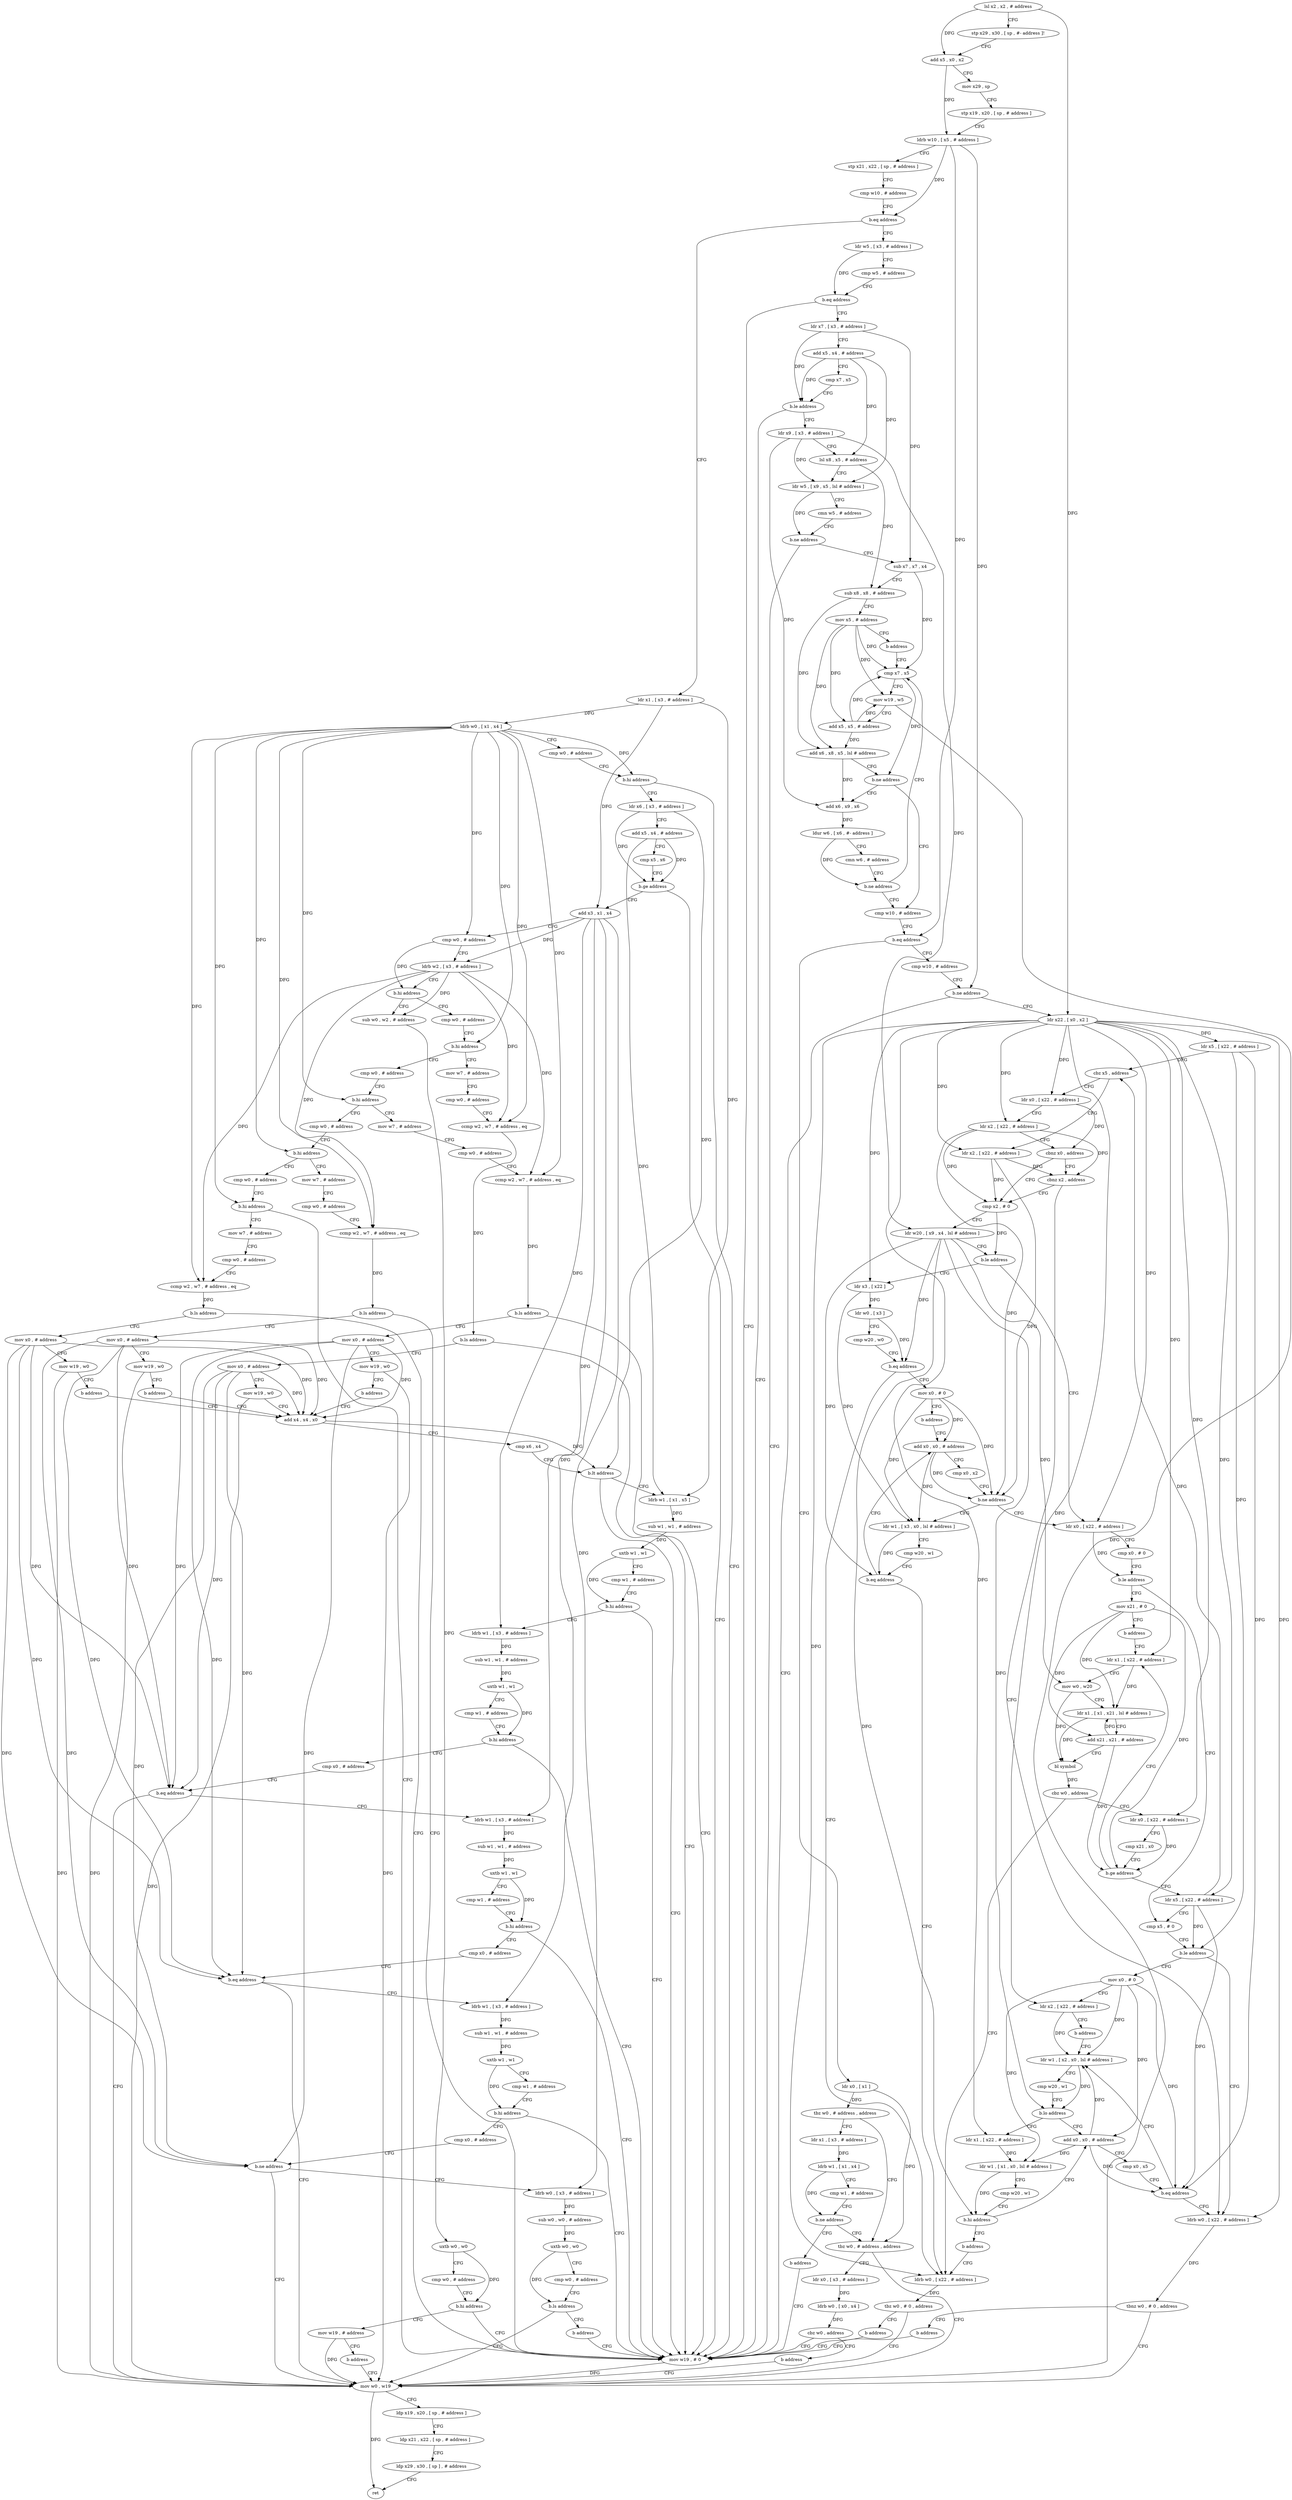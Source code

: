digraph "func" {
"4368952" [label = "lsl x2 , x2 , # address" ]
"4368956" [label = "stp x29 , x30 , [ sp , #- address ]!" ]
"4368960" [label = "add x5 , x0 , x2" ]
"4368964" [label = "mov x29 , sp" ]
"4368968" [label = "stp x19 , x20 , [ sp , # address ]" ]
"4368972" [label = "ldrb w10 , [ x5 , # address ]" ]
"4368976" [label = "stp x21 , x22 , [ sp , # address ]" ]
"4368980" [label = "cmp w10 , # address" ]
"4368984" [label = "b.eq address" ]
"4369208" [label = "ldr x1 , [ x3 , # address ]" ]
"4368988" [label = "ldr w5 , [ x3 , # address ]" ]
"4369212" [label = "ldrb w0 , [ x1 , x4 ]" ]
"4369216" [label = "cmp w0 , # address" ]
"4369220" [label = "b.hi address" ]
"4369376" [label = "ldr x6 , [ x3 , # address ]" ]
"4369224" [label = "mov w19 , # 0" ]
"4368992" [label = "cmp w5 , # address" ]
"4368996" [label = "b.eq address" ]
"4369000" [label = "ldr x7 , [ x3 , # address ]" ]
"4369380" [label = "add x5 , x4 , # address" ]
"4369384" [label = "cmp x5 , x6" ]
"4369388" [label = "b.ge address" ]
"4369392" [label = "add x3 , x1 , x4" ]
"4369228" [label = "mov w0 , w19" ]
"4369004" [label = "add x5 , x4 , # address" ]
"4369008" [label = "cmp x7 , x5" ]
"4369012" [label = "b.le address" ]
"4369016" [label = "ldr x9 , [ x3 , # address ]" ]
"4369396" [label = "cmp w0 , # address" ]
"4369400" [label = "ldrb w2 , [ x3 , # address ]" ]
"4369404" [label = "b.hi address" ]
"4369500" [label = "cmp w0 , # address" ]
"4369408" [label = "sub w0 , w2 , # address" ]
"4369020" [label = "lsl x8 , x5 , # address" ]
"4369024" [label = "ldr w5 , [ x9 , x5 , lsl # address ]" ]
"4369028" [label = "cmn w5 , # address" ]
"4369032" [label = "b.ne address" ]
"4369036" [label = "sub x7 , x7 , x4" ]
"4369504" [label = "b.hi address" ]
"4369672" [label = "cmp w0 , # address" ]
"4369508" [label = "mov w7 , # address" ]
"4369412" [label = "uxtb w0 , w0" ]
"4369416" [label = "cmp w0 , # address" ]
"4369420" [label = "b.hi address" ]
"4369424" [label = "mov w19 , # address" ]
"4369040" [label = "sub x8 , x8 , # address" ]
"4369044" [label = "mov x5 , # address" ]
"4369048" [label = "b address" ]
"4369072" [label = "cmp x7 , x5" ]
"4369676" [label = "b.hi address" ]
"4369708" [label = "cmp w0 , # address" ]
"4369680" [label = "mov w7 , # address" ]
"4369512" [label = "cmp w0 , # address" ]
"4369516" [label = "ccmp w2 , w7 , # address , eq" ]
"4369520" [label = "b.ls address" ]
"4369524" [label = "mov x0 , # address" ]
"4369428" [label = "b address" ]
"4369076" [label = "mov w19 , w5" ]
"4369080" [label = "add x5 , x5 , # address" ]
"4369084" [label = "add x6 , x8 , x5 , lsl # address" ]
"4369088" [label = "b.ne address" ]
"4369056" [label = "add x6 , x9 , x6" ]
"4369092" [label = "cmp w10 , # address" ]
"4369712" [label = "b.hi address" ]
"4369744" [label = "cmp w0 , # address" ]
"4369716" [label = "mov w7 , # address" ]
"4369684" [label = "cmp w0 , # address" ]
"4369688" [label = "ccmp w2 , w7 , # address , eq" ]
"4369692" [label = "b.ls address" ]
"4369696" [label = "mov x0 , # address" ]
"4369528" [label = "mov w19 , w0" ]
"4369532" [label = "add x4 , x4 , x0" ]
"4369232" [label = "ldp x19 , x20 , [ sp , # address ]" ]
"4369236" [label = "ldp x21 , x22 , [ sp , # address ]" ]
"4369240" [label = "ldp x29 , x30 , [ sp ] , # address" ]
"4369244" [label = "ret" ]
"4369060" [label = "ldur w6 , [ x6 , #- address ]" ]
"4369064" [label = "cmn w6 , # address" ]
"4369068" [label = "b.ne address" ]
"4369096" [label = "b.eq address" ]
"4369248" [label = "ldr x0 , [ x1 ]" ]
"4369100" [label = "cmp w10 , # address" ]
"4369748" [label = "b.hi address" ]
"4369752" [label = "mov w7 , # address" ]
"4369720" [label = "cmp w0 , # address" ]
"4369724" [label = "ccmp w2 , w7 , # address , eq" ]
"4369728" [label = "b.ls address" ]
"4369732" [label = "mov x0 , # address" ]
"4369700" [label = "mov w19 , w0" ]
"4369704" [label = "b address" ]
"4369544" [label = "ldrb w1 , [ x1 , x5 ]" ]
"4369548" [label = "sub w1 , w1 , # address" ]
"4369552" [label = "uxtb w1 , w1" ]
"4369556" [label = "cmp w1 , # address" ]
"4369560" [label = "b.hi address" ]
"4369564" [label = "ldrb w1 , [ x3 , # address ]" ]
"4369252" [label = "tbz w0 , # address , address" ]
"4369280" [label = "ldr x1 , [ x3 , # address ]" ]
"4369256" [label = "tbz w0 , # address , address" ]
"4369104" [label = "b.ne address" ]
"4369108" [label = "ldr x22 , [ x0 , x2 ]" ]
"4369756" [label = "cmp w0 , # address" ]
"4369760" [label = "ccmp w2 , w7 , # address , eq" ]
"4369764" [label = "b.ls address" ]
"4369768" [label = "mov x0 , # address" ]
"4369736" [label = "mov w19 , w0" ]
"4369740" [label = "b address" ]
"4369536" [label = "cmp x6 , x4" ]
"4369540" [label = "b.lt address" ]
"4369568" [label = "sub w1 , w1 , # address" ]
"4369572" [label = "uxtb w1 , w1" ]
"4369576" [label = "cmp w1 , # address" ]
"4369580" [label = "b.hi address" ]
"4369584" [label = "cmp x0 , # address" ]
"4369284" [label = "ldrb w1 , [ x1 , x4 ]" ]
"4369288" [label = "cmp w1 , # address" ]
"4369292" [label = "b.ne address" ]
"4369296" [label = "b address" ]
"4369260" [label = "ldr x0 , [ x3 , # address ]" ]
"4369112" [label = "ldr x5 , [ x22 , # address ]" ]
"4369116" [label = "cbz x5 , address" ]
"4369300" [label = "ldr x0 , [ x22 , # address ]" ]
"4369120" [label = "ldr x2 , [ x22 , # address ]" ]
"4369772" [label = "mov w19 , w0" ]
"4369776" [label = "b address" ]
"4369588" [label = "b.eq address" ]
"4369592" [label = "ldrb w1 , [ x3 , # address ]" ]
"4369264" [label = "ldrb w0 , [ x0 , x4 ]" ]
"4369268" [label = "cbz w0 , address" ]
"4369272" [label = "b address" ]
"4369304" [label = "ldr x2 , [ x22 , # address ]" ]
"4369308" [label = "cbnz x0 , address" ]
"4369124" [label = "cmp x2 , # 0" ]
"4369312" [label = "cbnz x2 , address" ]
"4369596" [label = "sub w1 , w1 , # address" ]
"4369600" [label = "uxtb w1 , w1" ]
"4369604" [label = "cmp w1 , # address" ]
"4369608" [label = "b.hi address" ]
"4369612" [label = "cmp x0 , # address" ]
"4369128" [label = "ldr w20 , [ x9 , x4 , lsl # address ]" ]
"4369132" [label = "b.le address" ]
"4369184" [label = "ldr x0 , [ x22 , # address ]" ]
"4369136" [label = "ldr x3 , [ x22 ]" ]
"4369316" [label = "ldrb w0 , [ x22 , # address ]" ]
"4369188" [label = "cmp x0 , # 0" ]
"4369192" [label = "b.le address" ]
"4369436" [label = "cmp x5 , # 0" ]
"4369196" [label = "mov x21 , # 0" ]
"4369140" [label = "ldr w0 , [ x3 ]" ]
"4369144" [label = "cmp w20 , w0" ]
"4369148" [label = "b.eq address" ]
"4369364" [label = "ldrb w0 , [ x22 , # address ]" ]
"4369152" [label = "mov x0 , # 0" ]
"4369616" [label = "b.eq address" ]
"4369620" [label = "ldrb w1 , [ x3 , # address ]" ]
"4369320" [label = "tbnz w0 , # 0 , address" ]
"4369324" [label = "b address" ]
"4369440" [label = "b.le address" ]
"4369444" [label = "mov x0 , # 0" ]
"4369200" [label = "b address" ]
"4369340" [label = "ldr x1 , [ x22 , # address ]" ]
"4369368" [label = "tbz w0 , # 0 , address" ]
"4369372" [label = "b address" ]
"4369156" [label = "b address" ]
"4369172" [label = "add x0 , x0 , # address" ]
"4369624" [label = "sub w1 , w1 , # address" ]
"4369628" [label = "uxtb w1 , w1" ]
"4369632" [label = "cmp w1 , # address" ]
"4369636" [label = "b.hi address" ]
"4369640" [label = "cmp x0 , # address" ]
"4369448" [label = "ldr x2 , [ x22 , # address ]" ]
"4369452" [label = "b address" ]
"4369468" [label = "ldr w1 , [ x2 , x0 , lsl # address ]" ]
"4369344" [label = "mov w0 , w20" ]
"4369348" [label = "ldr x1 , [ x1 , x21 , lsl # address ]" ]
"4369352" [label = "add x21 , x21 , # address" ]
"4369356" [label = "bl symbol" ]
"4369360" [label = "cbz w0 , address" ]
"4369328" [label = "ldr x0 , [ x22 , # address ]" ]
"4369176" [label = "cmp x0 , x2" ]
"4369180" [label = "b.ne address" ]
"4369160" [label = "ldr w1 , [ x3 , x0 , lsl # address ]" ]
"4369644" [label = "b.ne address" ]
"4369648" [label = "ldrb w0 , [ x3 , # address ]" ]
"4369472" [label = "cmp w20 , w1" ]
"4369476" [label = "b.lo address" ]
"4369456" [label = "add x0 , x0 , # address" ]
"4369480" [label = "ldr x1 , [ x22 , # address ]" ]
"4369332" [label = "cmp x21 , x0" ]
"4369336" [label = "b.ge address" ]
"4369432" [label = "ldr x5 , [ x22 , # address ]" ]
"4369164" [label = "cmp w20 , w1" ]
"4369168" [label = "b.eq address" ]
"4369652" [label = "sub w0 , w0 , # address" ]
"4369656" [label = "uxtb w0 , w0" ]
"4369660" [label = "cmp w0 , # address" ]
"4369664" [label = "b.ls address" ]
"4369668" [label = "b address" ]
"4369460" [label = "cmp x0 , x5" ]
"4369464" [label = "b.eq address" ]
"4369484" [label = "ldr w1 , [ x1 , x0 , lsl # address ]" ]
"4369488" [label = "cmp w20 , w1" ]
"4369492" [label = "b.hi address" ]
"4369496" [label = "b address" ]
"4368952" -> "4368956" [ label = "CFG" ]
"4368952" -> "4368960" [ label = "DFG" ]
"4368952" -> "4369108" [ label = "DFG" ]
"4368956" -> "4368960" [ label = "CFG" ]
"4368960" -> "4368964" [ label = "CFG" ]
"4368960" -> "4368972" [ label = "DFG" ]
"4368964" -> "4368968" [ label = "CFG" ]
"4368968" -> "4368972" [ label = "CFG" ]
"4368972" -> "4368976" [ label = "CFG" ]
"4368972" -> "4368984" [ label = "DFG" ]
"4368972" -> "4369096" [ label = "DFG" ]
"4368972" -> "4369104" [ label = "DFG" ]
"4368976" -> "4368980" [ label = "CFG" ]
"4368980" -> "4368984" [ label = "CFG" ]
"4368984" -> "4369208" [ label = "CFG" ]
"4368984" -> "4368988" [ label = "CFG" ]
"4369208" -> "4369212" [ label = "DFG" ]
"4369208" -> "4369392" [ label = "DFG" ]
"4369208" -> "4369544" [ label = "DFG" ]
"4368988" -> "4368992" [ label = "CFG" ]
"4368988" -> "4368996" [ label = "DFG" ]
"4369212" -> "4369216" [ label = "CFG" ]
"4369212" -> "4369220" [ label = "DFG" ]
"4369212" -> "4369396" [ label = "DFG" ]
"4369212" -> "4369504" [ label = "DFG" ]
"4369212" -> "4369676" [ label = "DFG" ]
"4369212" -> "4369516" [ label = "DFG" ]
"4369212" -> "4369712" [ label = "DFG" ]
"4369212" -> "4369688" [ label = "DFG" ]
"4369212" -> "4369748" [ label = "DFG" ]
"4369212" -> "4369724" [ label = "DFG" ]
"4369212" -> "4369760" [ label = "DFG" ]
"4369216" -> "4369220" [ label = "CFG" ]
"4369220" -> "4369376" [ label = "CFG" ]
"4369220" -> "4369224" [ label = "CFG" ]
"4369376" -> "4369380" [ label = "CFG" ]
"4369376" -> "4369388" [ label = "DFG" ]
"4369376" -> "4369540" [ label = "DFG" ]
"4369224" -> "4369228" [ label = "DFG" ]
"4368992" -> "4368996" [ label = "CFG" ]
"4368996" -> "4369224" [ label = "CFG" ]
"4368996" -> "4369000" [ label = "CFG" ]
"4369000" -> "4369004" [ label = "CFG" ]
"4369000" -> "4369012" [ label = "DFG" ]
"4369000" -> "4369036" [ label = "DFG" ]
"4369380" -> "4369384" [ label = "CFG" ]
"4369380" -> "4369388" [ label = "DFG" ]
"4369380" -> "4369544" [ label = "DFG" ]
"4369384" -> "4369388" [ label = "CFG" ]
"4369388" -> "4369224" [ label = "CFG" ]
"4369388" -> "4369392" [ label = "CFG" ]
"4369392" -> "4369396" [ label = "CFG" ]
"4369392" -> "4369400" [ label = "DFG" ]
"4369392" -> "4369564" [ label = "DFG" ]
"4369392" -> "4369592" [ label = "DFG" ]
"4369392" -> "4369620" [ label = "DFG" ]
"4369392" -> "4369648" [ label = "DFG" ]
"4369228" -> "4369232" [ label = "CFG" ]
"4369228" -> "4369244" [ label = "DFG" ]
"4369004" -> "4369008" [ label = "CFG" ]
"4369004" -> "4369012" [ label = "DFG" ]
"4369004" -> "4369020" [ label = "DFG" ]
"4369004" -> "4369024" [ label = "DFG" ]
"4369008" -> "4369012" [ label = "CFG" ]
"4369012" -> "4369224" [ label = "CFG" ]
"4369012" -> "4369016" [ label = "CFG" ]
"4369016" -> "4369020" [ label = "CFG" ]
"4369016" -> "4369024" [ label = "DFG" ]
"4369016" -> "4369056" [ label = "DFG" ]
"4369016" -> "4369128" [ label = "DFG" ]
"4369396" -> "4369400" [ label = "CFG" ]
"4369396" -> "4369404" [ label = "DFG" ]
"4369400" -> "4369404" [ label = "CFG" ]
"4369400" -> "4369408" [ label = "DFG" ]
"4369400" -> "4369516" [ label = "DFG" ]
"4369400" -> "4369688" [ label = "DFG" ]
"4369400" -> "4369724" [ label = "DFG" ]
"4369400" -> "4369760" [ label = "DFG" ]
"4369404" -> "4369500" [ label = "CFG" ]
"4369404" -> "4369408" [ label = "CFG" ]
"4369500" -> "4369504" [ label = "CFG" ]
"4369408" -> "4369412" [ label = "DFG" ]
"4369020" -> "4369024" [ label = "CFG" ]
"4369020" -> "4369040" [ label = "DFG" ]
"4369024" -> "4369028" [ label = "CFG" ]
"4369024" -> "4369032" [ label = "DFG" ]
"4369028" -> "4369032" [ label = "CFG" ]
"4369032" -> "4369224" [ label = "CFG" ]
"4369032" -> "4369036" [ label = "CFG" ]
"4369036" -> "4369040" [ label = "CFG" ]
"4369036" -> "4369072" [ label = "DFG" ]
"4369504" -> "4369672" [ label = "CFG" ]
"4369504" -> "4369508" [ label = "CFG" ]
"4369672" -> "4369676" [ label = "CFG" ]
"4369508" -> "4369512" [ label = "CFG" ]
"4369412" -> "4369416" [ label = "CFG" ]
"4369412" -> "4369420" [ label = "DFG" ]
"4369416" -> "4369420" [ label = "CFG" ]
"4369420" -> "4369224" [ label = "CFG" ]
"4369420" -> "4369424" [ label = "CFG" ]
"4369424" -> "4369428" [ label = "CFG" ]
"4369424" -> "4369228" [ label = "DFG" ]
"4369040" -> "4369044" [ label = "CFG" ]
"4369040" -> "4369084" [ label = "DFG" ]
"4369044" -> "4369048" [ label = "CFG" ]
"4369044" -> "4369072" [ label = "DFG" ]
"4369044" -> "4369076" [ label = "DFG" ]
"4369044" -> "4369080" [ label = "DFG" ]
"4369044" -> "4369084" [ label = "DFG" ]
"4369048" -> "4369072" [ label = "CFG" ]
"4369072" -> "4369076" [ label = "CFG" ]
"4369072" -> "4369088" [ label = "DFG" ]
"4369676" -> "4369708" [ label = "CFG" ]
"4369676" -> "4369680" [ label = "CFG" ]
"4369708" -> "4369712" [ label = "CFG" ]
"4369680" -> "4369684" [ label = "CFG" ]
"4369512" -> "4369516" [ label = "CFG" ]
"4369516" -> "4369520" [ label = "DFG" ]
"4369520" -> "4369224" [ label = "CFG" ]
"4369520" -> "4369524" [ label = "CFG" ]
"4369524" -> "4369528" [ label = "CFG" ]
"4369524" -> "4369532" [ label = "DFG" ]
"4369524" -> "4369588" [ label = "DFG" ]
"4369524" -> "4369616" [ label = "DFG" ]
"4369524" -> "4369644" [ label = "DFG" ]
"4369428" -> "4369228" [ label = "CFG" ]
"4369076" -> "4369080" [ label = "CFG" ]
"4369076" -> "4369228" [ label = "DFG" ]
"4369080" -> "4369084" [ label = "DFG" ]
"4369080" -> "4369072" [ label = "DFG" ]
"4369080" -> "4369076" [ label = "DFG" ]
"4369084" -> "4369088" [ label = "CFG" ]
"4369084" -> "4369056" [ label = "DFG" ]
"4369088" -> "4369056" [ label = "CFG" ]
"4369088" -> "4369092" [ label = "CFG" ]
"4369056" -> "4369060" [ label = "DFG" ]
"4369092" -> "4369096" [ label = "CFG" ]
"4369712" -> "4369744" [ label = "CFG" ]
"4369712" -> "4369716" [ label = "CFG" ]
"4369744" -> "4369748" [ label = "CFG" ]
"4369716" -> "4369720" [ label = "CFG" ]
"4369684" -> "4369688" [ label = "CFG" ]
"4369688" -> "4369692" [ label = "DFG" ]
"4369692" -> "4369224" [ label = "CFG" ]
"4369692" -> "4369696" [ label = "CFG" ]
"4369696" -> "4369700" [ label = "CFG" ]
"4369696" -> "4369532" [ label = "DFG" ]
"4369696" -> "4369588" [ label = "DFG" ]
"4369696" -> "4369616" [ label = "DFG" ]
"4369696" -> "4369644" [ label = "DFG" ]
"4369528" -> "4369532" [ label = "CFG" ]
"4369528" -> "4369228" [ label = "DFG" ]
"4369532" -> "4369536" [ label = "CFG" ]
"4369532" -> "4369540" [ label = "DFG" ]
"4369232" -> "4369236" [ label = "CFG" ]
"4369236" -> "4369240" [ label = "CFG" ]
"4369240" -> "4369244" [ label = "CFG" ]
"4369060" -> "4369064" [ label = "CFG" ]
"4369060" -> "4369068" [ label = "DFG" ]
"4369064" -> "4369068" [ label = "CFG" ]
"4369068" -> "4369092" [ label = "CFG" ]
"4369068" -> "4369072" [ label = "CFG" ]
"4369096" -> "4369248" [ label = "CFG" ]
"4369096" -> "4369100" [ label = "CFG" ]
"4369248" -> "4369252" [ label = "DFG" ]
"4369248" -> "4369256" [ label = "DFG" ]
"4369100" -> "4369104" [ label = "CFG" ]
"4369748" -> "4369224" [ label = "CFG" ]
"4369748" -> "4369752" [ label = "CFG" ]
"4369752" -> "4369756" [ label = "CFG" ]
"4369720" -> "4369724" [ label = "CFG" ]
"4369724" -> "4369728" [ label = "DFG" ]
"4369728" -> "4369224" [ label = "CFG" ]
"4369728" -> "4369732" [ label = "CFG" ]
"4369732" -> "4369736" [ label = "CFG" ]
"4369732" -> "4369532" [ label = "DFG" ]
"4369732" -> "4369588" [ label = "DFG" ]
"4369732" -> "4369616" [ label = "DFG" ]
"4369732" -> "4369644" [ label = "DFG" ]
"4369700" -> "4369704" [ label = "CFG" ]
"4369700" -> "4369228" [ label = "DFG" ]
"4369704" -> "4369532" [ label = "CFG" ]
"4369544" -> "4369548" [ label = "DFG" ]
"4369548" -> "4369552" [ label = "DFG" ]
"4369552" -> "4369556" [ label = "CFG" ]
"4369552" -> "4369560" [ label = "DFG" ]
"4369556" -> "4369560" [ label = "CFG" ]
"4369560" -> "4369224" [ label = "CFG" ]
"4369560" -> "4369564" [ label = "CFG" ]
"4369564" -> "4369568" [ label = "DFG" ]
"4369252" -> "4369280" [ label = "CFG" ]
"4369252" -> "4369256" [ label = "CFG" ]
"4369280" -> "4369284" [ label = "DFG" ]
"4369256" -> "4369228" [ label = "CFG" ]
"4369256" -> "4369260" [ label = "CFG" ]
"4369104" -> "4369224" [ label = "CFG" ]
"4369104" -> "4369108" [ label = "CFG" ]
"4369108" -> "4369112" [ label = "DFG" ]
"4369108" -> "4369300" [ label = "DFG" ]
"4369108" -> "4369304" [ label = "DFG" ]
"4369108" -> "4369120" [ label = "DFG" ]
"4369108" -> "4369184" [ label = "DFG" ]
"4369108" -> "4369136" [ label = "DFG" ]
"4369108" -> "4369316" [ label = "DFG" ]
"4369108" -> "4369364" [ label = "DFG" ]
"4369108" -> "4369448" [ label = "DFG" ]
"4369108" -> "4369340" [ label = "DFG" ]
"4369108" -> "4369328" [ label = "DFG" ]
"4369108" -> "4369480" [ label = "DFG" ]
"4369108" -> "4369432" [ label = "DFG" ]
"4369756" -> "4369760" [ label = "CFG" ]
"4369760" -> "4369764" [ label = "DFG" ]
"4369764" -> "4369224" [ label = "CFG" ]
"4369764" -> "4369768" [ label = "CFG" ]
"4369768" -> "4369772" [ label = "CFG" ]
"4369768" -> "4369532" [ label = "DFG" ]
"4369768" -> "4369588" [ label = "DFG" ]
"4369768" -> "4369616" [ label = "DFG" ]
"4369768" -> "4369644" [ label = "DFG" ]
"4369736" -> "4369740" [ label = "CFG" ]
"4369736" -> "4369228" [ label = "DFG" ]
"4369740" -> "4369532" [ label = "CFG" ]
"4369536" -> "4369540" [ label = "CFG" ]
"4369540" -> "4369224" [ label = "CFG" ]
"4369540" -> "4369544" [ label = "CFG" ]
"4369568" -> "4369572" [ label = "DFG" ]
"4369572" -> "4369576" [ label = "CFG" ]
"4369572" -> "4369580" [ label = "DFG" ]
"4369576" -> "4369580" [ label = "CFG" ]
"4369580" -> "4369224" [ label = "CFG" ]
"4369580" -> "4369584" [ label = "CFG" ]
"4369584" -> "4369588" [ label = "CFG" ]
"4369284" -> "4369288" [ label = "CFG" ]
"4369284" -> "4369292" [ label = "DFG" ]
"4369288" -> "4369292" [ label = "CFG" ]
"4369292" -> "4369256" [ label = "CFG" ]
"4369292" -> "4369296" [ label = "CFG" ]
"4369296" -> "4369224" [ label = "CFG" ]
"4369260" -> "4369264" [ label = "DFG" ]
"4369112" -> "4369116" [ label = "DFG" ]
"4369112" -> "4369440" [ label = "DFG" ]
"4369112" -> "4369464" [ label = "DFG" ]
"4369116" -> "4369300" [ label = "CFG" ]
"4369116" -> "4369120" [ label = "CFG" ]
"4369300" -> "4369304" [ label = "CFG" ]
"4369300" -> "4369308" [ label = "DFG" ]
"4369120" -> "4369124" [ label = "DFG" ]
"4369120" -> "4369312" [ label = "DFG" ]
"4369120" -> "4369180" [ label = "DFG" ]
"4369772" -> "4369776" [ label = "CFG" ]
"4369772" -> "4369228" [ label = "DFG" ]
"4369776" -> "4369532" [ label = "CFG" ]
"4369588" -> "4369228" [ label = "CFG" ]
"4369588" -> "4369592" [ label = "CFG" ]
"4369592" -> "4369596" [ label = "DFG" ]
"4369264" -> "4369268" [ label = "DFG" ]
"4369268" -> "4369224" [ label = "CFG" ]
"4369268" -> "4369272" [ label = "CFG" ]
"4369272" -> "4369228" [ label = "CFG" ]
"4369304" -> "4369308" [ label = "CFG" ]
"4369304" -> "4369124" [ label = "DFG" ]
"4369304" -> "4369312" [ label = "DFG" ]
"4369304" -> "4369180" [ label = "DFG" ]
"4369308" -> "4369124" [ label = "CFG" ]
"4369308" -> "4369312" [ label = "CFG" ]
"4369124" -> "4369128" [ label = "CFG" ]
"4369124" -> "4369132" [ label = "DFG" ]
"4369312" -> "4369124" [ label = "CFG" ]
"4369312" -> "4369316" [ label = "CFG" ]
"4369596" -> "4369600" [ label = "DFG" ]
"4369600" -> "4369604" [ label = "CFG" ]
"4369600" -> "4369608" [ label = "DFG" ]
"4369604" -> "4369608" [ label = "CFG" ]
"4369608" -> "4369224" [ label = "CFG" ]
"4369608" -> "4369612" [ label = "CFG" ]
"4369612" -> "4369616" [ label = "CFG" ]
"4369128" -> "4369132" [ label = "CFG" ]
"4369128" -> "4369148" [ label = "DFG" ]
"4369128" -> "4369344" [ label = "DFG" ]
"4369128" -> "4369476" [ label = "DFG" ]
"4369128" -> "4369168" [ label = "DFG" ]
"4369128" -> "4369492" [ label = "DFG" ]
"4369132" -> "4369184" [ label = "CFG" ]
"4369132" -> "4369136" [ label = "CFG" ]
"4369184" -> "4369188" [ label = "CFG" ]
"4369184" -> "4369192" [ label = "DFG" ]
"4369136" -> "4369140" [ label = "DFG" ]
"4369136" -> "4369160" [ label = "DFG" ]
"4369316" -> "4369320" [ label = "DFG" ]
"4369188" -> "4369192" [ label = "CFG" ]
"4369192" -> "4369436" [ label = "CFG" ]
"4369192" -> "4369196" [ label = "CFG" ]
"4369436" -> "4369440" [ label = "CFG" ]
"4369196" -> "4369200" [ label = "CFG" ]
"4369196" -> "4369348" [ label = "DFG" ]
"4369196" -> "4369352" [ label = "DFG" ]
"4369196" -> "4369336" [ label = "DFG" ]
"4369140" -> "4369144" [ label = "CFG" ]
"4369140" -> "4369148" [ label = "DFG" ]
"4369144" -> "4369148" [ label = "CFG" ]
"4369148" -> "4369364" [ label = "CFG" ]
"4369148" -> "4369152" [ label = "CFG" ]
"4369364" -> "4369368" [ label = "DFG" ]
"4369152" -> "4369156" [ label = "CFG" ]
"4369152" -> "4369172" [ label = "DFG" ]
"4369152" -> "4369180" [ label = "DFG" ]
"4369152" -> "4369160" [ label = "DFG" ]
"4369616" -> "4369228" [ label = "CFG" ]
"4369616" -> "4369620" [ label = "CFG" ]
"4369620" -> "4369624" [ label = "DFG" ]
"4369320" -> "4369228" [ label = "CFG" ]
"4369320" -> "4369324" [ label = "CFG" ]
"4369324" -> "4369224" [ label = "CFG" ]
"4369440" -> "4369316" [ label = "CFG" ]
"4369440" -> "4369444" [ label = "CFG" ]
"4369444" -> "4369448" [ label = "CFG" ]
"4369444" -> "4369468" [ label = "DFG" ]
"4369444" -> "4369456" [ label = "DFG" ]
"4369444" -> "4369464" [ label = "DFG" ]
"4369444" -> "4369484" [ label = "DFG" ]
"4369200" -> "4369340" [ label = "CFG" ]
"4369340" -> "4369344" [ label = "CFG" ]
"4369340" -> "4369348" [ label = "DFG" ]
"4369368" -> "4369228" [ label = "CFG" ]
"4369368" -> "4369372" [ label = "CFG" ]
"4369372" -> "4369224" [ label = "CFG" ]
"4369156" -> "4369172" [ label = "CFG" ]
"4369172" -> "4369176" [ label = "CFG" ]
"4369172" -> "4369180" [ label = "DFG" ]
"4369172" -> "4369160" [ label = "DFG" ]
"4369624" -> "4369628" [ label = "DFG" ]
"4369628" -> "4369632" [ label = "CFG" ]
"4369628" -> "4369636" [ label = "DFG" ]
"4369632" -> "4369636" [ label = "CFG" ]
"4369636" -> "4369224" [ label = "CFG" ]
"4369636" -> "4369640" [ label = "CFG" ]
"4369640" -> "4369644" [ label = "CFG" ]
"4369448" -> "4369452" [ label = "CFG" ]
"4369448" -> "4369468" [ label = "DFG" ]
"4369452" -> "4369468" [ label = "CFG" ]
"4369468" -> "4369472" [ label = "CFG" ]
"4369468" -> "4369476" [ label = "DFG" ]
"4369344" -> "4369348" [ label = "CFG" ]
"4369344" -> "4369356" [ label = "DFG" ]
"4369348" -> "4369352" [ label = "CFG" ]
"4369348" -> "4369356" [ label = "DFG" ]
"4369352" -> "4369356" [ label = "CFG" ]
"4369352" -> "4369348" [ label = "DFG" ]
"4369352" -> "4369336" [ label = "DFG" ]
"4369356" -> "4369360" [ label = "DFG" ]
"4369360" -> "4369328" [ label = "CFG" ]
"4369360" -> "4369364" [ label = "CFG" ]
"4369328" -> "4369332" [ label = "CFG" ]
"4369328" -> "4369336" [ label = "DFG" ]
"4369176" -> "4369180" [ label = "CFG" ]
"4369180" -> "4369160" [ label = "CFG" ]
"4369180" -> "4369184" [ label = "CFG" ]
"4369160" -> "4369164" [ label = "CFG" ]
"4369160" -> "4369168" [ label = "DFG" ]
"4369644" -> "4369228" [ label = "CFG" ]
"4369644" -> "4369648" [ label = "CFG" ]
"4369648" -> "4369652" [ label = "DFG" ]
"4369472" -> "4369476" [ label = "CFG" ]
"4369476" -> "4369456" [ label = "CFG" ]
"4369476" -> "4369480" [ label = "CFG" ]
"4369456" -> "4369460" [ label = "CFG" ]
"4369456" -> "4369468" [ label = "DFG" ]
"4369456" -> "4369464" [ label = "DFG" ]
"4369456" -> "4369484" [ label = "DFG" ]
"4369480" -> "4369484" [ label = "DFG" ]
"4369332" -> "4369336" [ label = "CFG" ]
"4369336" -> "4369432" [ label = "CFG" ]
"4369336" -> "4369340" [ label = "CFG" ]
"4369432" -> "4369436" [ label = "CFG" ]
"4369432" -> "4369116" [ label = "DFG" ]
"4369432" -> "4369440" [ label = "DFG" ]
"4369432" -> "4369464" [ label = "DFG" ]
"4369164" -> "4369168" [ label = "CFG" ]
"4369168" -> "4369364" [ label = "CFG" ]
"4369168" -> "4369172" [ label = "CFG" ]
"4369652" -> "4369656" [ label = "DFG" ]
"4369656" -> "4369660" [ label = "CFG" ]
"4369656" -> "4369664" [ label = "DFG" ]
"4369660" -> "4369664" [ label = "CFG" ]
"4369664" -> "4369228" [ label = "CFG" ]
"4369664" -> "4369668" [ label = "CFG" ]
"4369668" -> "4369224" [ label = "CFG" ]
"4369460" -> "4369464" [ label = "CFG" ]
"4369464" -> "4369316" [ label = "CFG" ]
"4369464" -> "4369468" [ label = "CFG" ]
"4369484" -> "4369488" [ label = "CFG" ]
"4369484" -> "4369492" [ label = "DFG" ]
"4369488" -> "4369492" [ label = "CFG" ]
"4369492" -> "4369456" [ label = "CFG" ]
"4369492" -> "4369496" [ label = "CFG" ]
"4369496" -> "4369364" [ label = "CFG" ]
}
